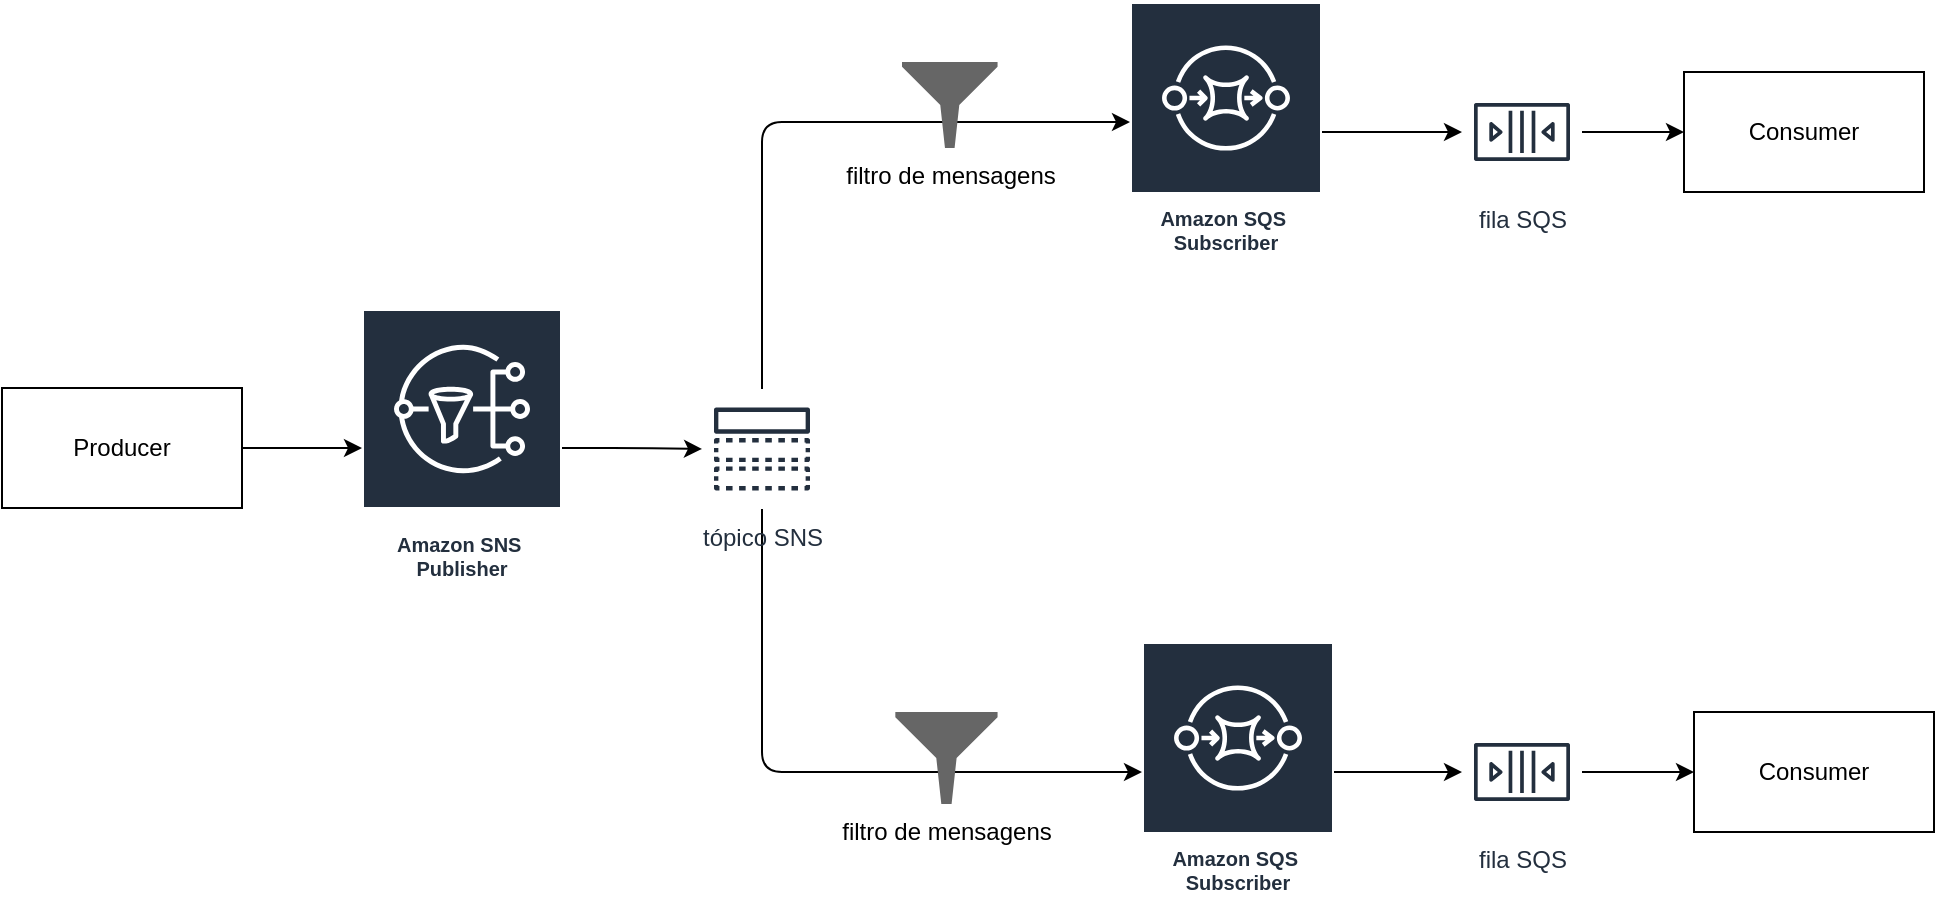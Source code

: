 <mxfile version="14.6.13" type="device" pages="2"><diagram id="RtnaMad6B3jQpGZ-L1jC" name="fanout"><mxGraphModel dx="2380" dy="562" grid="1" gridSize="10" guides="1" tooltips="1" connect="1" arrows="1" fold="1" page="1" pageScale="1" pageWidth="827" pageHeight="1169" math="0" shadow="0"><root><mxCell id="0"/><mxCell id="1" parent="0"/><mxCell id="ZXILJA76StcEPwyuRdF7-38" style="edgeStyle=orthogonalEdgeStyle;rounded=0;orthogonalLoop=1;jettySize=auto;html=1;" edge="1" parent="1" source="eo1tnSmHccKTzv62BBso-9" target="ZXILJA76StcEPwyuRdF7-2"><mxGeometry relative="1" as="geometry"/></mxCell><mxCell id="eo1tnSmHccKTzv62BBso-9" value="Producer" style="rounded=0;whiteSpace=wrap;html=1;" parent="1" vertex="1"><mxGeometry x="-770" y="253" width="120" height="60" as="geometry"/></mxCell><mxCell id="eo1tnSmHccKTzv62BBso-11" value="Consumer" style="rounded=0;whiteSpace=wrap;html=1;" parent="1" vertex="1"><mxGeometry x="76" y="415" width="120" height="60" as="geometry"/></mxCell><mxCell id="eo1tnSmHccKTzv62BBso-13" value="Consumer" style="rounded=0;whiteSpace=wrap;html=1;" parent="1" vertex="1"><mxGeometry x="71" y="95" width="120" height="60" as="geometry"/></mxCell><mxCell id="ZXILJA76StcEPwyuRdF7-1" style="edgeStyle=orthogonalEdgeStyle;rounded=1;orthogonalLoop=1;jettySize=auto;html=1;" edge="1" parent="1" source="ZXILJA76StcEPwyuRdF7-2" target="ZXILJA76StcEPwyuRdF7-10"><mxGeometry relative="1" as="geometry"/></mxCell><mxCell id="ZXILJA76StcEPwyuRdF7-2" value="Amazon SNS&amp;nbsp; Publisher" style="outlineConnect=0;fontColor=#232F3E;gradientColor=none;strokeColor=#ffffff;fillColor=#232F3E;dashed=0;verticalLabelPosition=middle;verticalAlign=bottom;align=center;html=1;whiteSpace=wrap;fontSize=10;fontStyle=1;spacing=3;shape=mxgraph.aws4.productIcon;prIcon=mxgraph.aws4.sns;" vertex="1" parent="1"><mxGeometry x="-590" y="213.5" width="100" height="139" as="geometry"/></mxCell><mxCell id="ZXILJA76StcEPwyuRdF7-3" style="edgeStyle=orthogonalEdgeStyle;rounded=1;orthogonalLoop=1;jettySize=auto;html=1;" edge="1" parent="1" source="ZXILJA76StcEPwyuRdF7-4" target="ZXILJA76StcEPwyuRdF7-12"><mxGeometry relative="1" as="geometry"><mxPoint x="-76" y="120" as="targetPoint"/></mxGeometry></mxCell><mxCell id="ZXILJA76StcEPwyuRdF7-4" value="Amazon SQS&amp;nbsp; Subscriber" style="outlineConnect=0;fontColor=#232F3E;gradientColor=none;strokeColor=#ffffff;fillColor=#232F3E;dashed=0;verticalLabelPosition=middle;verticalAlign=bottom;align=center;html=1;whiteSpace=wrap;fontSize=10;fontStyle=1;spacing=3;shape=mxgraph.aws4.productIcon;prIcon=mxgraph.aws4.sqs;" vertex="1" parent="1"><mxGeometry x="-206" y="60" width="96" height="130" as="geometry"/></mxCell><mxCell id="ZXILJA76StcEPwyuRdF7-34" style="edgeStyle=orthogonalEdgeStyle;rounded=1;orthogonalLoop=1;jettySize=auto;html=1;" edge="1" parent="1" source="ZXILJA76StcEPwyuRdF7-10" target="ZXILJA76StcEPwyuRdF7-4"><mxGeometry relative="1" as="geometry"><Array as="points"><mxPoint x="-390" y="120"/></Array></mxGeometry></mxCell><mxCell id="ZXILJA76StcEPwyuRdF7-35" style="edgeStyle=orthogonalEdgeStyle;rounded=1;orthogonalLoop=1;jettySize=auto;html=1;" edge="1" parent="1" source="ZXILJA76StcEPwyuRdF7-10" target="ZXILJA76StcEPwyuRdF7-14"><mxGeometry relative="1" as="geometry"><Array as="points"><mxPoint x="-390" y="445"/></Array></mxGeometry></mxCell><mxCell id="ZXILJA76StcEPwyuRdF7-10" value="tópico SNS" style="outlineConnect=0;fontColor=#232F3E;gradientColor=none;strokeColor=#232F3E;fillColor=#ffffff;dashed=0;verticalLabelPosition=bottom;verticalAlign=top;align=center;html=1;fontSize=12;fontStyle=0;aspect=fixed;shape=mxgraph.aws4.resourceIcon;resIcon=mxgraph.aws4.topic;" vertex="1" parent="1"><mxGeometry x="-420" y="253.5" width="60" height="60" as="geometry"/></mxCell><mxCell id="ZXILJA76StcEPwyuRdF7-36" style="edgeStyle=orthogonalEdgeStyle;rounded=0;orthogonalLoop=1;jettySize=auto;html=1;" edge="1" parent="1" source="ZXILJA76StcEPwyuRdF7-12" target="eo1tnSmHccKTzv62BBso-13"><mxGeometry relative="1" as="geometry"/></mxCell><mxCell id="ZXILJA76StcEPwyuRdF7-12" value="fila SQS" style="outlineConnect=0;fontColor=#232F3E;gradientColor=none;strokeColor=#232F3E;fillColor=#ffffff;dashed=0;verticalLabelPosition=bottom;verticalAlign=top;align=center;html=1;fontSize=12;fontStyle=0;aspect=fixed;shape=mxgraph.aws4.resourceIcon;resIcon=mxgraph.aws4.queue;" vertex="1" parent="1"><mxGeometry x="-40" y="95" width="60" height="60" as="geometry"/></mxCell><mxCell id="ZXILJA76StcEPwyuRdF7-13" style="edgeStyle=orthogonalEdgeStyle;rounded=1;orthogonalLoop=1;jettySize=auto;html=1;" edge="1" parent="1" source="ZXILJA76StcEPwyuRdF7-14" target="ZXILJA76StcEPwyuRdF7-18"><mxGeometry relative="1" as="geometry"/></mxCell><mxCell id="ZXILJA76StcEPwyuRdF7-14" value="Amazon SQS&amp;nbsp; Subscriber" style="outlineConnect=0;fontColor=#232F3E;gradientColor=none;strokeColor=#ffffff;fillColor=#232F3E;dashed=0;verticalLabelPosition=middle;verticalAlign=bottom;align=center;html=1;whiteSpace=wrap;fontSize=10;fontStyle=1;spacing=3;shape=mxgraph.aws4.productIcon;prIcon=mxgraph.aws4.sqs;" vertex="1" parent="1"><mxGeometry x="-200" y="380" width="96" height="130" as="geometry"/></mxCell><mxCell id="ZXILJA76StcEPwyuRdF7-37" style="edgeStyle=orthogonalEdgeStyle;rounded=0;orthogonalLoop=1;jettySize=auto;html=1;" edge="1" parent="1" source="ZXILJA76StcEPwyuRdF7-18" target="eo1tnSmHccKTzv62BBso-11"><mxGeometry relative="1" as="geometry"/></mxCell><mxCell id="ZXILJA76StcEPwyuRdF7-18" value="fila SQS" style="outlineConnect=0;fontColor=#232F3E;gradientColor=none;strokeColor=#232F3E;fillColor=#ffffff;dashed=0;verticalLabelPosition=bottom;verticalAlign=top;align=center;html=1;fontSize=12;fontStyle=0;aspect=fixed;shape=mxgraph.aws4.resourceIcon;resIcon=mxgraph.aws4.queue;" vertex="1" parent="1"><mxGeometry x="-40" y="415" width="60" height="60" as="geometry"/></mxCell><mxCell id="ZXILJA76StcEPwyuRdF7-19" value="filtro de mensagens" style="aspect=fixed;pointerEvents=1;shadow=0;dashed=0;html=1;strokeColor=none;labelPosition=center;verticalLabelPosition=bottom;verticalAlign=top;align=center;fillColor=#666666;shape=mxgraph.mscae.enterprise.filter" vertex="1" parent="1"><mxGeometry x="-320" y="90" width="47.78" height="43" as="geometry"/></mxCell><mxCell id="ZXILJA76StcEPwyuRdF7-20" value="filtro de mensagens" style="aspect=fixed;pointerEvents=1;shadow=0;dashed=0;html=1;strokeColor=none;labelPosition=center;verticalLabelPosition=bottom;verticalAlign=top;align=center;fillColor=#666666;shape=mxgraph.mscae.enterprise.filter" vertex="1" parent="1"><mxGeometry x="-323.33" y="415" width="51.11" height="46" as="geometry"/></mxCell></root></mxGraphModel></diagram><diagram id="HmDBri_3rIg9bcz4uLPy" name="caso-de-uso"><mxGraphModel dx="2380" dy="562" grid="1" gridSize="10" guides="1" tooltips="1" connect="1" arrows="1" fold="1" page="1" pageScale="1" pageWidth="827" pageHeight="1169" math="0" shadow="0"><root><mxCell id="p0CSiANSCCfoSSfJIGyB-0"/><mxCell id="p0CSiANSCCfoSSfJIGyB-1" parent="p0CSiANSCCfoSSfJIGyB-0"/><mxCell id="p0CSiANSCCfoSSfJIGyB-14" style="edgeStyle=orthogonalEdgeStyle;rounded=1;orthogonalLoop=1;jettySize=auto;html=1;" parent="p0CSiANSCCfoSSfJIGyB-1" source="p0CSiANSCCfoSSfJIGyB-4" target="p0CSiANSCCfoSSfJIGyB-13" edge="1"><mxGeometry relative="1" as="geometry"/></mxCell><mxCell id="p0CSiANSCCfoSSfJIGyB-4" value="Amazon SNS&amp;nbsp; Publisher" style="outlineConnect=0;fontColor=#232F3E;gradientColor=none;strokeColor=#ffffff;fillColor=#232F3E;dashed=0;verticalLabelPosition=middle;verticalAlign=bottom;align=center;html=1;whiteSpace=wrap;fontSize=10;fontStyle=1;spacing=3;shape=mxgraph.aws4.productIcon;prIcon=mxgraph.aws4.sns;" parent="p0CSiANSCCfoSSfJIGyB-1" vertex="1"><mxGeometry x="60" y="183.5" width="100" height="139" as="geometry"/></mxCell><mxCell id="p0CSiANSCCfoSSfJIGyB-5" style="edgeStyle=orthogonalEdgeStyle;rounded=1;orthogonalLoop=1;jettySize=auto;html=1;" parent="p0CSiANSCCfoSSfJIGyB-1" source="p0CSiANSCCfoSSfJIGyB-6" target="p0CSiANSCCfoSSfJIGyB-17" edge="1"><mxGeometry relative="1" as="geometry"><mxPoint x="574" y="90" as="targetPoint"/></mxGeometry></mxCell><mxCell id="p0CSiANSCCfoSSfJIGyB-6" value="Amazon SQS&amp;nbsp; Subscriber" style="outlineConnect=0;fontColor=#232F3E;gradientColor=none;strokeColor=#ffffff;fillColor=#232F3E;dashed=0;verticalLabelPosition=middle;verticalAlign=bottom;align=center;html=1;whiteSpace=wrap;fontSize=10;fontStyle=1;spacing=3;shape=mxgraph.aws4.productIcon;prIcon=mxgraph.aws4.sqs;" parent="p0CSiANSCCfoSSfJIGyB-1" vertex="1"><mxGeometry x="414" y="30" width="96" height="130" as="geometry"/></mxCell><mxCell id="p0CSiANSCCfoSSfJIGyB-25" style="edgeStyle=orthogonalEdgeStyle;rounded=1;orthogonalLoop=1;jettySize=auto;html=1;" parent="p0CSiANSCCfoSSfJIGyB-1" source="p0CSiANSCCfoSSfJIGyB-8" target="p0CSiANSCCfoSSfJIGyB-24" edge="1"><mxGeometry relative="1" as="geometry"/></mxCell><mxCell id="p0CSiANSCCfoSSfJIGyB-8" value="Amazon SQS&amp;nbsp; Subscriber" style="outlineConnect=0;fontColor=#232F3E;gradientColor=none;strokeColor=#ffffff;fillColor=#232F3E;dashed=0;verticalLabelPosition=middle;verticalAlign=bottom;align=center;html=1;whiteSpace=wrap;fontSize=10;fontStyle=1;spacing=3;shape=mxgraph.aws4.productIcon;prIcon=mxgraph.aws4.sqs;" parent="p0CSiANSCCfoSSfJIGyB-1" vertex="1"><mxGeometry x="415" y="186" width="96" height="134" as="geometry"/></mxCell><mxCell id="p0CSiANSCCfoSSfJIGyB-21" style="edgeStyle=orthogonalEdgeStyle;rounded=1;orthogonalLoop=1;jettySize=auto;html=1;" parent="p0CSiANSCCfoSSfJIGyB-1" source="p0CSiANSCCfoSSfJIGyB-13" target="p0CSiANSCCfoSSfJIGyB-8" edge="1"><mxGeometry relative="1" as="geometry"/></mxCell><mxCell id="p0CSiANSCCfoSSfJIGyB-22" style="edgeStyle=orthogonalEdgeStyle;rounded=1;orthogonalLoop=1;jettySize=auto;html=1;" parent="p0CSiANSCCfoSSfJIGyB-1" source="p0CSiANSCCfoSSfJIGyB-13" target="p0CSiANSCCfoSSfJIGyB-6" edge="1"><mxGeometry relative="1" as="geometry"><Array as="points"><mxPoint x="260" y="90"/></Array></mxGeometry></mxCell><mxCell id="p0CSiANSCCfoSSfJIGyB-23" style="edgeStyle=orthogonalEdgeStyle;rounded=1;orthogonalLoop=1;jettySize=auto;html=1;" parent="p0CSiANSCCfoSSfJIGyB-1" source="p0CSiANSCCfoSSfJIGyB-13" target="p0CSiANSCCfoSSfJIGyB-18" edge="1"><mxGeometry relative="1" as="geometry"><Array as="points"><mxPoint x="260" y="410"/></Array></mxGeometry></mxCell><mxCell id="p0CSiANSCCfoSSfJIGyB-13" value="pagamento efetuado" style="outlineConnect=0;fontColor=#232F3E;gradientColor=none;strokeColor=#232F3E;fillColor=#ffffff;dashed=0;verticalLabelPosition=bottom;verticalAlign=top;align=center;html=1;fontSize=12;fontStyle=0;aspect=fixed;shape=mxgraph.aws4.resourceIcon;resIcon=mxgraph.aws4.topic;" parent="p0CSiANSCCfoSSfJIGyB-1" vertex="1"><mxGeometry x="230" y="223.5" width="60" height="60" as="geometry"/></mxCell><mxCell id="oywvvQUp06HBPeRt18aj-15" style="edgeStyle=orthogonalEdgeStyle;rounded=0;orthogonalLoop=1;jettySize=auto;html=1;entryX=0;entryY=0.5;entryDx=0;entryDy=0;" edge="1" parent="p0CSiANSCCfoSSfJIGyB-1" source="p0CSiANSCCfoSSfJIGyB-17" target="20E_iYKBUfK4Qv8uj_mL-1"><mxGeometry relative="1" as="geometry"><mxPoint x="725" y="94.833" as="targetPoint"/></mxGeometry></mxCell><mxCell id="p0CSiANSCCfoSSfJIGyB-17" value="pagamento via pix" style="outlineConnect=0;fontColor=#232F3E;gradientColor=none;strokeColor=#232F3E;fillColor=#ffffff;dashed=0;verticalLabelPosition=bottom;verticalAlign=top;align=center;html=1;fontSize=12;fontStyle=0;aspect=fixed;shape=mxgraph.aws4.resourceIcon;resIcon=mxgraph.aws4.queue;" parent="p0CSiANSCCfoSSfJIGyB-1" vertex="1"><mxGeometry x="610" y="65" width="60" height="60" as="geometry"/></mxCell><mxCell id="p0CSiANSCCfoSSfJIGyB-27" style="edgeStyle=orthogonalEdgeStyle;rounded=1;orthogonalLoop=1;jettySize=auto;html=1;" parent="p0CSiANSCCfoSSfJIGyB-1" source="p0CSiANSCCfoSSfJIGyB-18" target="p0CSiANSCCfoSSfJIGyB-26" edge="1"><mxGeometry relative="1" as="geometry"/></mxCell><mxCell id="p0CSiANSCCfoSSfJIGyB-18" value="Amazon SQS&amp;nbsp; Subscriber" style="outlineConnect=0;fontColor=#232F3E;gradientColor=none;strokeColor=#ffffff;fillColor=#232F3E;dashed=0;verticalLabelPosition=middle;verticalAlign=bottom;align=center;html=1;whiteSpace=wrap;fontSize=10;fontStyle=1;spacing=3;shape=mxgraph.aws4.productIcon;prIcon=mxgraph.aws4.sqs;" parent="p0CSiANSCCfoSSfJIGyB-1" vertex="1"><mxGeometry x="420" y="350" width="96" height="130" as="geometry"/></mxCell><mxCell id="oywvvQUp06HBPeRt18aj-11" style="edgeStyle=orthogonalEdgeStyle;rounded=0;orthogonalLoop=1;jettySize=auto;html=1;entryX=0;entryY=0.5;entryDx=0;entryDy=0;" edge="1" parent="p0CSiANSCCfoSSfJIGyB-1" source="p0CSiANSCCfoSSfJIGyB-24" target="20E_iYKBUfK4Qv8uj_mL-4"><mxGeometry relative="1" as="geometry"><mxPoint x="732" y="252.833" as="targetPoint"/></mxGeometry></mxCell><mxCell id="p0CSiANSCCfoSSfJIGyB-24" value="pagamento via boleto" style="outlineConnect=0;fontColor=#232F3E;gradientColor=none;strokeColor=#232F3E;fillColor=#ffffff;dashed=0;verticalLabelPosition=bottom;verticalAlign=top;align=center;html=1;fontSize=12;fontStyle=0;aspect=fixed;shape=mxgraph.aws4.resourceIcon;resIcon=mxgraph.aws4.queue;" parent="p0CSiANSCCfoSSfJIGyB-1" vertex="1"><mxGeometry x="610" y="223" width="60" height="60" as="geometry"/></mxCell><mxCell id="oywvvQUp06HBPeRt18aj-19" style="edgeStyle=orthogonalEdgeStyle;rounded=0;orthogonalLoop=1;jettySize=auto;html=1;entryX=0;entryY=0.5;entryDx=0;entryDy=0;" edge="1" parent="p0CSiANSCCfoSSfJIGyB-1" source="p0CSiANSCCfoSSfJIGyB-26" target="20E_iYKBUfK4Qv8uj_mL-7"><mxGeometry relative="1" as="geometry"><mxPoint x="740.019" y="415.294" as="targetPoint"/></mxGeometry></mxCell><mxCell id="p0CSiANSCCfoSSfJIGyB-26" value="contabil" style="outlineConnect=0;fontColor=#232F3E;gradientColor=none;strokeColor=#232F3E;fillColor=#ffffff;dashed=0;verticalLabelPosition=bottom;verticalAlign=top;align=center;html=1;fontSize=12;fontStyle=0;aspect=fixed;shape=mxgraph.aws4.resourceIcon;resIcon=mxgraph.aws4.queue;" parent="p0CSiANSCCfoSSfJIGyB-1" vertex="1"><mxGeometry x="610" y="385" width="60" height="60" as="geometry"/></mxCell><mxCell id="p0CSiANSCCfoSSfJIGyB-28" value="pix" style="aspect=fixed;pointerEvents=1;shadow=0;dashed=0;html=1;strokeColor=none;labelPosition=center;verticalLabelPosition=bottom;verticalAlign=top;align=center;fillColor=#666666;shape=mxgraph.mscae.enterprise.filter" parent="p0CSiANSCCfoSSfJIGyB-1" vertex="1"><mxGeometry x="330" y="58" width="50" height="45" as="geometry"/></mxCell><mxCell id="p0CSiANSCCfoSSfJIGyB-29" value="boleto" style="aspect=fixed;pointerEvents=1;shadow=0;dashed=0;html=1;strokeColor=none;labelPosition=center;verticalLabelPosition=bottom;verticalAlign=top;align=center;fillColor=#666666;shape=mxgraph.mscae.enterprise.filter" parent="p0CSiANSCCfoSSfJIGyB-1" vertex="1"><mxGeometry x="330" y="214" width="51.11" height="46" as="geometry"/></mxCell><mxCell id="oywvvQUp06HBPeRt18aj-2" value="" style="group" vertex="1" connectable="0" parent="p0CSiANSCCfoSSfJIGyB-1"><mxGeometry x="-100" y="216" width="121" height="110" as="geometry"/></mxCell><mxCell id="oywvvQUp06HBPeRt18aj-0" value="Processamento&lt;br&gt;Pagamentos" style="shape=hexagon;perimeter=hexagonPerimeter2;whiteSpace=wrap;html=1;fixedSize=1;" vertex="1" parent="oywvvQUp06HBPeRt18aj-2"><mxGeometry width="107.556" height="73.333" as="geometry"/></mxCell><mxCell id="oywvvQUp06HBPeRt18aj-1" value="" style="shape=cylinder3;whiteSpace=wrap;html=1;boundedLbl=1;backgroundOutline=1;size=15;" vertex="1" parent="oywvvQUp06HBPeRt18aj-2"><mxGeometry x="67.222" y="56.889" width="53.778" height="61.111" as="geometry"/></mxCell><mxCell id="oywvvQUp06HBPeRt18aj-3" style="edgeStyle=orthogonalEdgeStyle;rounded=0;orthogonalLoop=1;jettySize=auto;html=1;" edge="1" parent="p0CSiANSCCfoSSfJIGyB-1" source="oywvvQUp06HBPeRt18aj-0" target="p0CSiANSCCfoSSfJIGyB-4"><mxGeometry relative="1" as="geometry"/></mxCell><mxCell id="20E_iYKBUfK4Qv8uj_mL-0" value="" style="group" vertex="1" connectable="0" parent="p0CSiANSCCfoSSfJIGyB-1"><mxGeometry x="750" y="59" width="120" height="110" as="geometry"/></mxCell><mxCell id="20E_iYKBUfK4Qv8uj_mL-1" value="Processamento&amp;nbsp;&lt;br&gt;QR Code" style="shape=hexagon;perimeter=hexagonPerimeter2;whiteSpace=wrap;html=1;fixedSize=1;" vertex="1" parent="20E_iYKBUfK4Qv8uj_mL-0"><mxGeometry width="106.667" height="73.333" as="geometry"/></mxCell><mxCell id="20E_iYKBUfK4Qv8uj_mL-2" value="" style="shape=cylinder3;whiteSpace=wrap;html=1;boundedLbl=1;backgroundOutline=1;size=15;" vertex="1" parent="20E_iYKBUfK4Qv8uj_mL-0"><mxGeometry x="66.667" y="56.889" width="53.333" height="61.111" as="geometry"/></mxCell><mxCell id="20E_iYKBUfK4Qv8uj_mL-3" value="" style="group" vertex="1" connectable="0" parent="p0CSiANSCCfoSSfJIGyB-1"><mxGeometry x="750" y="216" width="120" height="110" as="geometry"/></mxCell><mxCell id="20E_iYKBUfK4Qv8uj_mL-4" value="Processamento&amp;nbsp;&lt;br&gt;Código de Barras" style="shape=hexagon;perimeter=hexagonPerimeter2;whiteSpace=wrap;html=1;fixedSize=1;" vertex="1" parent="20E_iYKBUfK4Qv8uj_mL-3"><mxGeometry width="106.667" height="73.333" as="geometry"/></mxCell><mxCell id="20E_iYKBUfK4Qv8uj_mL-5" value="" style="shape=cylinder3;whiteSpace=wrap;html=1;boundedLbl=1;backgroundOutline=1;size=15;" vertex="1" parent="20E_iYKBUfK4Qv8uj_mL-3"><mxGeometry x="66.667" y="56.889" width="53.333" height="61.111" as="geometry"/></mxCell><mxCell id="20E_iYKBUfK4Qv8uj_mL-6" value="" style="group" vertex="1" connectable="0" parent="p0CSiANSCCfoSSfJIGyB-1"><mxGeometry x="754" y="379" width="120" height="110" as="geometry"/></mxCell><mxCell id="20E_iYKBUfK4Qv8uj_mL-7" value="Fluxo Contábil" style="shape=hexagon;perimeter=hexagonPerimeter2;whiteSpace=wrap;html=1;fixedSize=1;" vertex="1" parent="20E_iYKBUfK4Qv8uj_mL-6"><mxGeometry width="106.667" height="73.333" as="geometry"/></mxCell><mxCell id="20E_iYKBUfK4Qv8uj_mL-8" value="" style="shape=cylinder3;whiteSpace=wrap;html=1;boundedLbl=1;backgroundOutline=1;size=15;" vertex="1" parent="20E_iYKBUfK4Qv8uj_mL-6"><mxGeometry x="66.667" y="56.889" width="53.333" height="61.111" as="geometry"/></mxCell></root></mxGraphModel></diagram></mxfile>